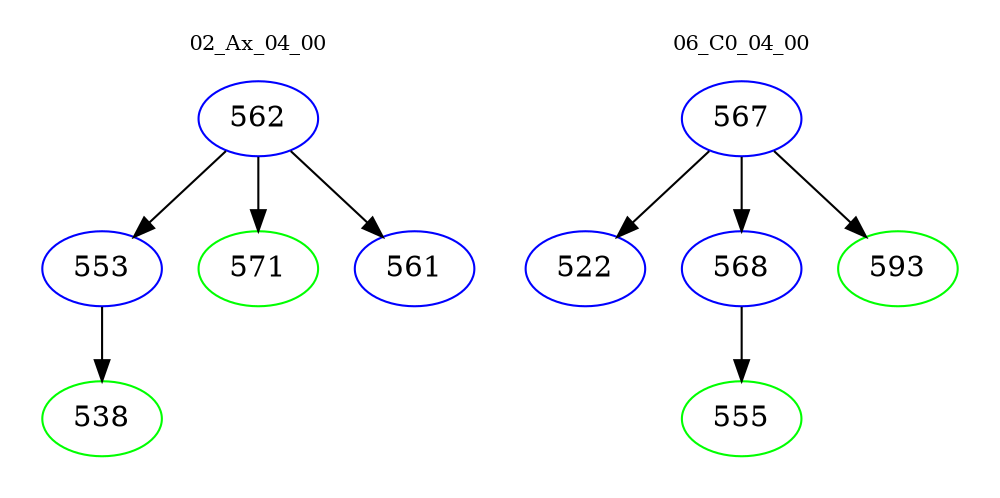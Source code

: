 digraph{
subgraph cluster_0 {
color = white
label = "02_Ax_04_00";
fontsize=10;
T0_562 [label="562", color="blue"]
T0_562 -> T0_553 [color="black"]
T0_553 [label="553", color="blue"]
T0_553 -> T0_538 [color="black"]
T0_538 [label="538", color="green"]
T0_562 -> T0_571 [color="black"]
T0_571 [label="571", color="green"]
T0_562 -> T0_561 [color="black"]
T0_561 [label="561", color="blue"]
}
subgraph cluster_1 {
color = white
label = "06_C0_04_00";
fontsize=10;
T1_567 [label="567", color="blue"]
T1_567 -> T1_522 [color="black"]
T1_522 [label="522", color="blue"]
T1_567 -> T1_568 [color="black"]
T1_568 [label="568", color="blue"]
T1_568 -> T1_555 [color="black"]
T1_555 [label="555", color="green"]
T1_567 -> T1_593 [color="black"]
T1_593 [label="593", color="green"]
}
}
